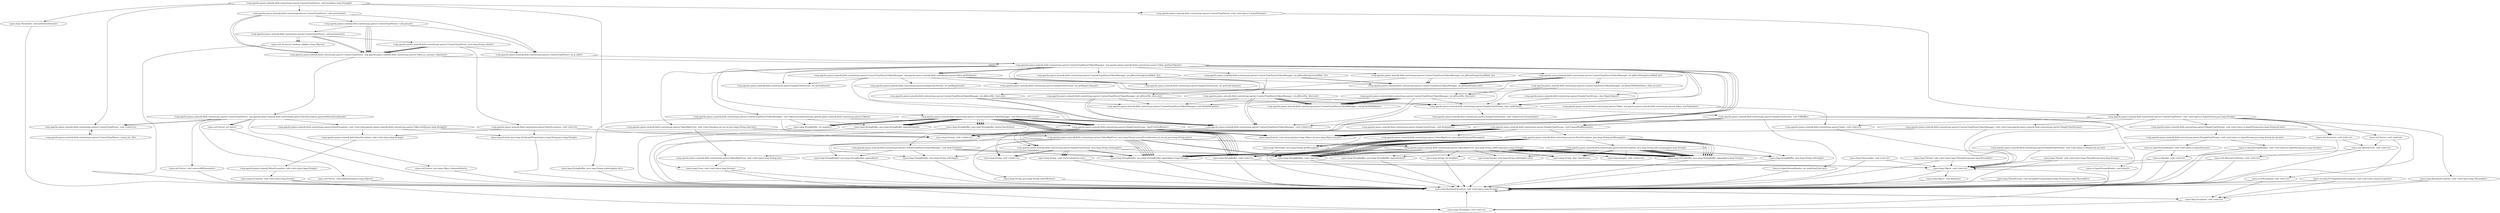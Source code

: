 digraph CallGraph {
"<org.apache.james.mime4j.field.contenttype.parser.ContentTypeParser: void main(java.lang.String[])>" -> "<org.apache.james.mime4j.field.contenttype.parser.ContentTypeParser: void <clinit>()>";
"<org.apache.james.mime4j.field.contenttype.parser.ContentTypeParser: void main(java.lang.String[])>" -> "<org.apache.james.mime4j.field.contenttype.parser.ContentTypeParser: void <init>(java.io.InputStream)>";
"<org.apache.james.mime4j.field.contenttype.parser.ContentTypeParser: void main(java.lang.String[])>" -> "<java.lang.System: void <clinit>()>";
"<org.apache.james.mime4j.field.contenttype.parser.ContentTypeParser: void <clinit>()>" -> "<org.apache.james.mime4j.field.contenttype.parser.ContentTypeParser: void jj_la1_0()>";
"<java.lang.ThreadGroup: void uncaughtException(java.lang.Thread,java.lang.Throwable)>" -> "<java.lang.RuntimeException: void <init>(java.lang.String)>";
"<java.lang.ClassLoader: void <init>()>" -> "<java.lang.Object: void <init>()>";
"<java.lang.ClassLoader: void <init>()>" -> "<java.lang.RuntimeException: void <init>(java.lang.String)>";
"<java.security.PrivilegedActionException: void <init>(java.lang.Exception)>" -> "<java.lang.Exception: void <init>()>";
"<java.security.PrivilegedActionException: void <init>(java.lang.Exception)>" -> "<java.lang.RuntimeException: void <init>(java.lang.String)>";
"<java.lang.Thread: void <init>(java.lang.ThreadGroup,java.lang.Runnable)>" -> "<java.lang.Object: void <init>()>";
"<java.lang.Thread: void <init>(java.lang.ThreadGroup,java.lang.Runnable)>" -> "<java.lang.RuntimeException: void <init>(java.lang.String)>";
"<java.lang.Thread: void <init>(java.lang.ThreadGroup,java.lang.String)>" -> "<java.lang.Object: void <init>()>";
"<java.lang.Thread: void <init>(java.lang.ThreadGroup,java.lang.String)>" -> "<java.lang.RuntimeException: void <init>(java.lang.String)>";
"<org.apache.james.mime4j.field.contenttype.parser.ContentTypeParser: void <init>(java.io.InputStream)>" -> "<org.apache.james.mime4j.field.contenttype.parser.ContentTypeParser: void <init>(java.io.InputStream,java.lang.String)>";
"<org.apache.james.mime4j.field.contenttype.parser.ContentTypeParser: void jj_la1_0()>" -> "<org.apache.james.mime4j.field.contenttype.parser.ContentTypeParser: void <clinit>()>";
"<java.lang.RuntimeException: void <init>(java.lang.String)>" -> "<java.lang.Exception: void <init>()>";
"<java.lang.RuntimeException: void <init>(java.lang.String)>" -> "<java.lang.RuntimeException: void <init>(java.lang.String)>";
"<java.lang.Object: void <init>()>" -> "<java.lang.Object: void finalize()>";
"<java.lang.Object: void <init>()>" -> "<java.lang.RuntimeException: void <init>(java.lang.String)>";
"<java.lang.Exception: void <init>()>" -> "<java.lang.Throwable: void <init>()>";
"<java.lang.Exception: void <init>()>" -> "<java.lang.RuntimeException: void <init>(java.lang.String)>";
"<org.apache.james.mime4j.field.contenttype.parser.ContentTypeParser: void <init>(java.io.InputStream,java.lang.String)>" -> "<org.apache.james.mime4j.field.contenttype.parser.ContentTypeParserTokenManager: void <clinit>()>";
"<org.apache.james.mime4j.field.contenttype.parser.ContentTypeParser: void <init>(java.io.InputStream,java.lang.String)>" -> "<java.lang.RuntimeException: void <init>(java.lang.Throwable)>";
"<org.apache.james.mime4j.field.contenttype.parser.ContentTypeParser: void <init>(java.io.InputStream,java.lang.String)>" -> "<org.apache.james.mime4j.field.contenttype.parser.Token: void <init>()>";
"<org.apache.james.mime4j.field.contenttype.parser.ContentTypeParser: void <init>(java.io.InputStream,java.lang.String)>" -> "<org.apache.james.mime4j.field.contenttype.parser.ContentTypeParserTokenManager: void <init>(org.apache.james.mime4j.field.contenttype.parser.SimpleCharStream)>";
"<org.apache.james.mime4j.field.contenttype.parser.ContentTypeParser: void <init>(java.io.InputStream,java.lang.String)>" -> "<org.apache.james.mime4j.field.contenttype.parser.SimpleCharStream: void <init>(java.io.InputStream,java.lang.String,int,int)>";
"<org.apache.james.mime4j.field.contenttype.parser.ContentTypeParser: void <init>(java.io.InputStream,java.lang.String)>" -> "<java.util.Vector: void <init>()>";
"<org.apache.james.mime4j.field.contenttype.parser.ContentTypeParser: void <init>(java.io.InputStream,java.lang.String)>" -> "<java.util.ArrayList: void <init>()>";
"<org.apache.james.mime4j.field.contenttype.parser.ContentTypeParser: void <init>(java.io.InputStream,java.lang.String)>" -> "<java.util.ArrayList: void <init>()>";
"<org.apache.james.mime4j.field.contenttype.parser.ContentTypeParser: void <init>(java.io.InputStream,java.lang.String)>" -> "<java.lang.Object: void <init>()>";
"<java.lang.Object: void finalize()>" -> "<java.lang.RuntimeException: void <init>(java.lang.String)>";
"<java.lang.Throwable: void <init>()>" -> "<java.lang.Object: void <init>()>";
"<java.lang.Throwable: void <init>()>" -> "<java.lang.RuntimeException: void <init>(java.lang.String)>";
"<org.apache.james.mime4j.field.contenttype.parser.ContentTypeParserTokenManager: void <clinit>()>" -> "<java.lang.String: void <clinit>()>";
"<java.lang.RuntimeException: void <init>(java.lang.Throwable)>" -> "<java.lang.Exception: void <init>()>";
"<java.lang.RuntimeException: void <init>(java.lang.Throwable)>" -> "<java.lang.RuntimeException: void <init>(java.lang.String)>";
"<org.apache.james.mime4j.field.contenttype.parser.Token: void <init>()>" -> "<java.lang.Object: void <init>()>";
"<org.apache.james.mime4j.field.contenttype.parser.ContentTypeParserTokenManager: void <init>(org.apache.james.mime4j.field.contenttype.parser.SimpleCharStream)>" -> "<java.lang.System: void <clinit>()>";
"<org.apache.james.mime4j.field.contenttype.parser.ContentTypeParserTokenManager: void <init>(org.apache.james.mime4j.field.contenttype.parser.SimpleCharStream)>" -> "<java.lang.Object: void <init>()>";
"<org.apache.james.mime4j.field.contenttype.parser.SimpleCharStream: void <init>(java.io.InputStream,java.lang.String,int,int)>" -> "<org.apache.james.mime4j.field.contenttype.parser.SimpleCharStream: void <init>(java.io.InputStream,java.lang.String,int,int,int)>";
"<java.util.Vector: void <init>()>" -> "<java.util.AbstractList: void <init>()>";
"<java.util.Vector: void <init>()>" -> "<java.lang.RuntimeException: void <init>(java.lang.String)>";
"<java.util.ArrayList: void <init>()>" -> "<java.util.AbstractList: void <init>()>";
"<java.util.ArrayList: void <init>()>" -> "<java.lang.RuntimeException: void <init>(java.lang.String)>";
"<org.apache.james.mime4j.field.contenttype.parser.SimpleCharStream: void <init>(java.io.InputStream,java.lang.String,int,int,int)>" -> "<java.io.InputStreamReader: void <init>(java.io.InputStream)>";
"<org.apache.james.mime4j.field.contenttype.parser.SimpleCharStream: void <init>(java.io.InputStream,java.lang.String,int,int,int)>" -> "<java.io.InputStreamReader: void <init>(java.io.InputStream,java.lang.String)>";
"<org.apache.james.mime4j.field.contenttype.parser.SimpleCharStream: void <init>(java.io.InputStream,java.lang.String,int,int,int)>" -> "<org.apache.james.mime4j.field.contenttype.parser.SimpleCharStream: void <init>(java.io.Reader,int,int,int)>";
"<java.util.AbstractList: void <init>()>" -> "<java.util.AbstractCollection: void <init>()>";
"<java.util.AbstractList: void <init>()>" -> "<java.lang.RuntimeException: void <init>(java.lang.String)>";
"<java.io.InputStreamReader: void <init>(java.io.InputStream)>" -> "<java.io.Reader: void <init>()>";
"<java.io.InputStreamReader: void <init>(java.io.InputStream)>" -> "<java.lang.RuntimeException: void <init>(java.lang.String)>";
"<java.io.InputStreamReader: void <init>(java.io.InputStream,java.lang.String)>" -> "<java.io.Reader: void <init>()>";
"<java.io.InputStreamReader: void <init>(java.io.InputStream,java.lang.String)>" -> "<java.lang.RuntimeException: void <init>(java.lang.String)>";
"<org.apache.james.mime4j.field.contenttype.parser.SimpleCharStream: void <init>(java.io.Reader,int,int,int)>" -> "<java.lang.Object: void <init>()>";
"<java.util.AbstractCollection: void <init>()>" -> "<java.lang.Object: void <init>()>";
"<java.util.AbstractCollection: void <init>()>" -> "<java.lang.RuntimeException: void <init>(java.lang.String)>";
"<java.io.Reader: void <init>()>" -> "<java.lang.Object: void <init>()>";
"<java.io.Reader: void <init>()>" -> "<java.lang.RuntimeException: void <init>(java.lang.String)>";
"<org.apache.james.mime4j.field.contenttype.parser.ContentTypeParser: void main(java.lang.String[])>" -> "<java.lang.Throwable: void printStackTrace()>";
"<java.lang.Throwable: void printStackTrace()>" -> "<java.lang.RuntimeException: void <init>(java.lang.String)>";
"<org.apache.james.mime4j.field.contenttype.parser.ContentTypeParser: void main(java.lang.String[])>" -> "<org.apache.james.mime4j.field.contenttype.parser.ContentTypeParser: void parseLine()>";
"<org.apache.james.mime4j.field.contenttype.parser.ContentTypeParser: void parseLine()>" -> "<org.apache.james.mime4j.field.contenttype.parser.ContentTypeParser: int jj_ntk()>";
"<org.apache.james.mime4j.field.contenttype.parser.ContentTypeParser: void parseLine()>" -> "<org.apache.james.mime4j.field.contenttype.parser.ContentTypeParser: org.apache.james.mime4j.field.contenttype.parser.Token jj_consume_token(int)>";
"<org.apache.james.mime4j.field.contenttype.parser.ContentTypeParser: void parseLine()>" -> "<org.apache.james.mime4j.field.contenttype.parser.ContentTypeParser: org.apache.james.mime4j.field.contenttype.parser.Token jj_consume_token(int)>";
"<org.apache.james.mime4j.field.contenttype.parser.ContentTypeParser: void parseLine()>" -> "<org.apache.james.mime4j.field.contenttype.parser.ContentTypeParser: void parse()>";
"<org.apache.james.mime4j.field.contenttype.parser.ContentTypeParser: void parse()>" -> "<org.apache.james.mime4j.field.contenttype.parser.ContentTypeParser: org.apache.james.mime4j.field.contenttype.parser.Token jj_consume_token(int)>";
"<org.apache.james.mime4j.field.contenttype.parser.ContentTypeParser: void parse()>" -> "<org.apache.james.mime4j.field.contenttype.parser.ContentTypeParser: org.apache.james.mime4j.field.contenttype.parser.Token jj_consume_token(int)>";
"<org.apache.james.mime4j.field.contenttype.parser.ContentTypeParser: void parse()>" -> "<org.apache.james.mime4j.field.contenttype.parser.ContentTypeParser: int jj_ntk()>";
"<org.apache.james.mime4j.field.contenttype.parser.ContentTypeParser: void parse()>" -> "<org.apache.james.mime4j.field.contenttype.parser.ContentTypeParser: org.apache.james.mime4j.field.contenttype.parser.Token jj_consume_token(int)>";
"<org.apache.james.mime4j.field.contenttype.parser.ContentTypeParser: void parse()>" -> "<org.apache.james.mime4j.field.contenttype.parser.ContentTypeParser: org.apache.james.mime4j.field.contenttype.parser.Token jj_consume_token(int)>";
"<org.apache.james.mime4j.field.contenttype.parser.ContentTypeParser: void parse()>" -> "<org.apache.james.mime4j.field.contenttype.parser.ContentTypeParser: void parameter()>";
"<org.apache.james.mime4j.field.contenttype.parser.ContentTypeParser: void parameter()>" -> "<org.apache.james.mime4j.field.contenttype.parser.ContentTypeParser: org.apache.james.mime4j.field.contenttype.parser.Token jj_consume_token(int)>";
"<org.apache.james.mime4j.field.contenttype.parser.ContentTypeParser: void parameter()>" -> "<org.apache.james.mime4j.field.contenttype.parser.ContentTypeParser: org.apache.james.mime4j.field.contenttype.parser.Token jj_consume_token(int)>";
"<org.apache.james.mime4j.field.contenttype.parser.ContentTypeParser: void parameter()>" -> "<org.apache.james.mime4j.field.contenttype.parser.ContentTypeParser: java.lang.String value()>";
"<org.apache.james.mime4j.field.contenttype.parser.ContentTypeParser: java.lang.String value()>" -> "<org.apache.james.mime4j.field.contenttype.parser.ContentTypeParser: int jj_ntk()>";
"<org.apache.james.mime4j.field.contenttype.parser.ContentTypeParser: java.lang.String value()>" -> "<org.apache.james.mime4j.field.contenttype.parser.ContentTypeParser: org.apache.james.mime4j.field.contenttype.parser.Token jj_consume_token(int)>";
"<org.apache.james.mime4j.field.contenttype.parser.ContentTypeParser: java.lang.String value()>" -> "<org.apache.james.mime4j.field.contenttype.parser.ContentTypeParser: org.apache.james.mime4j.field.contenttype.parser.Token jj_consume_token(int)>";
"<org.apache.james.mime4j.field.contenttype.parser.ContentTypeParser: java.lang.String value()>" -> "<org.apache.james.mime4j.field.contenttype.parser.ContentTypeParser: org.apache.james.mime4j.field.contenttype.parser.Token jj_consume_token(int)>";
"<org.apache.james.mime4j.field.contenttype.parser.ContentTypeParser: java.lang.String value()>" -> "<org.apache.james.mime4j.field.contenttype.parser.ParseException: void <init>()>";
"<org.apache.james.mime4j.field.contenttype.parser.ContentTypeParser: java.lang.String value()>" -> "<org.apache.james.mime4j.field.contenttype.parser.ContentTypeParser: org.apache.james.mime4j.field.contenttype.parser.Token jj_consume_token(int)>";
"<org.apache.james.mime4j.field.contenttype.parser.ParseException: void <init>()>" -> "<java.lang.System: void <clinit>()>";
"<org.apache.james.mime4j.field.contenttype.parser.ParseException: void <init>()>" -> "<java.lang.System: java.lang.String getProperty(java.lang.String,java.lang.String)>";
"<org.apache.james.mime4j.field.contenttype.parser.ParseException: void <init>()>" -> "<org.apache.james.mime4j.field.ParseException: void <init>(java.lang.String)>";
"<java.lang.System: java.lang.String getProperty(java.lang.String,java.lang.String)>" -> "<java.lang.RuntimeException: void <init>(java.lang.String)>";
"<org.apache.james.mime4j.field.ParseException: void <init>(java.lang.String)>" -> "<org.apache.james.mime4j.MimeException: void <init>(java.lang.String)>";
"<org.apache.james.mime4j.MimeException: void <init>(java.lang.String)>" -> "<java.lang.Exception: void <init>(java.lang.String)>";
"<java.lang.Exception: void <init>(java.lang.String)>" -> "<java.lang.Throwable: void <init>()>";
"<java.lang.Exception: void <init>(java.lang.String)>" -> "<java.lang.RuntimeException: void <init>(java.lang.String)>";
"<org.apache.james.mime4j.field.contenttype.parser.ContentTypeParser: org.apache.james.mime4j.field.contenttype.parser.Token jj_consume_token(int)>" -> "<org.apache.james.mime4j.field.contenttype.parser.ContentTypeParser: org.apache.james.mime4j.field.contenttype.parser.ParseException generateParseException()>";
"<org.apache.james.mime4j.field.contenttype.parser.ContentTypeParser: org.apache.james.mime4j.field.contenttype.parser.ParseException generateParseException()>" -> "<org.apache.james.mime4j.field.contenttype.parser.ContentTypeParser: void <clinit>()>";
"<org.apache.james.mime4j.field.contenttype.parser.ContentTypeParser: org.apache.james.mime4j.field.contenttype.parser.ParseException generateParseException()>" -> "<org.apache.james.mime4j.field.contenttype.parser.ParseException: void <init>(org.apache.james.mime4j.field.contenttype.parser.Token,int[][],java.lang.String[])>";
"<org.apache.james.mime4j.field.contenttype.parser.ContentTypeParser: org.apache.james.mime4j.field.contenttype.parser.ParseException generateParseException()>" -> "<org.apache.james.mime4j.field.contenttype.parser.ContentTypeParser: void <clinit>()>";
"<org.apache.james.mime4j.field.contenttype.parser.ParseException: void <init>(org.apache.james.mime4j.field.contenttype.parser.Token,int[][],java.lang.String[])>" -> "<java.lang.System: void <clinit>()>";
"<org.apache.james.mime4j.field.contenttype.parser.ParseException: void <init>(org.apache.james.mime4j.field.contenttype.parser.Token,int[][],java.lang.String[])>" -> "<java.lang.System: java.lang.String getProperty(java.lang.String,java.lang.String)>";
"<org.apache.james.mime4j.field.contenttype.parser.ParseException: void <init>(org.apache.james.mime4j.field.contenttype.parser.Token,int[][],java.lang.String[])>" -> "<org.apache.james.mime4j.field.ParseException: void <init>(java.lang.String)>";
"<org.apache.james.mime4j.field.contenttype.parser.ContentTypeParser: org.apache.james.mime4j.field.contenttype.parser.ParseException generateParseException()>" -> "<java.util.Vector: void removeAllElements()>";
"<org.apache.james.mime4j.field.contenttype.parser.ContentTypeParser: org.apache.james.mime4j.field.contenttype.parser.ParseException generateParseException()>" -> "<java.util.Vector: void addElement(java.lang.Object)>";
"<org.apache.james.mime4j.field.contenttype.parser.ContentTypeParser: org.apache.james.mime4j.field.contenttype.parser.ParseException generateParseException()>" -> "<java.util.Vector: int size()>";
"<org.apache.james.mime4j.field.contenttype.parser.ContentTypeParser: org.apache.james.mime4j.field.contenttype.parser.ParseException generateParseException()>" -> "<java.util.Vector: int size()>";
"<org.apache.james.mime4j.field.contenttype.parser.ContentTypeParser: org.apache.james.mime4j.field.contenttype.parser.ParseException generateParseException()>" -> "<java.util.Vector: java.lang.Object elementAt(int)>";
"<java.util.Vector: void removeAllElements()>" -> "<java.lang.RuntimeException: void <init>(java.lang.String)>";
"<java.util.Vector: void addElement(java.lang.Object)>" -> "<java.lang.RuntimeException: void <init>(java.lang.String)>";
"<java.util.Vector: int size()>" -> "<java.lang.RuntimeException: void <init>(java.lang.String)>";
"<java.util.Vector: java.lang.Object elementAt(int)>" -> "<java.lang.RuntimeException: void <init>(java.lang.String)>";
"<org.apache.james.mime4j.field.contenttype.parser.ContentTypeParser: void parameter()>" -> "<java.util.ArrayList: boolean add(java.lang.Object)>";
"<org.apache.james.mime4j.field.contenttype.parser.ContentTypeParser: void parameter()>" -> "<java.util.ArrayList: boolean add(java.lang.Object)>";
"<java.util.ArrayList: boolean add(java.lang.Object)>" -> "<java.lang.RuntimeException: void <init>(java.lang.String)>";
"<org.apache.james.mime4j.field.contenttype.parser.ContentTypeParser: org.apache.james.mime4j.field.contenttype.parser.Token jj_consume_token(int)>" -> "<org.apache.james.mime4j.field.contenttype.parser.ContentTypeParserTokenManager: org.apache.james.mime4j.field.contenttype.parser.Token getNextToken()>";
"<org.apache.james.mime4j.field.contenttype.parser.ContentTypeParserTokenManager: org.apache.james.mime4j.field.contenttype.parser.Token getNextToken()>" -> "<org.apache.james.mime4j.field.contenttype.parser.ContentTypeParserTokenManager: void <clinit>()>";
"<org.apache.james.mime4j.field.contenttype.parser.ContentTypeParserTokenManager: org.apache.james.mime4j.field.contenttype.parser.Token getNextToken()>" -> "<org.apache.james.mime4j.field.contenttype.parser.TokenMgrError: void <init>(boolean,int,int,int,java.lang.String,char,int)>";
"<org.apache.james.mime4j.field.contenttype.parser.ContentTypeParserTokenManager: org.apache.james.mime4j.field.contenttype.parser.Token getNextToken()>" -> "<org.apache.james.mime4j.field.contenttype.parser.ContentTypeParserTokenManager: int jjMoveStringLiteralDfa0_3()>";
"<org.apache.james.mime4j.field.contenttype.parser.ContentTypeParserTokenManager: org.apache.james.mime4j.field.contenttype.parser.Token getNextToken()>" -> "<org.apache.james.mime4j.field.contenttype.parser.ContentTypeParserTokenManager: int jjMoveStringLiteralDfa0_2()>";
"<org.apache.james.mime4j.field.contenttype.parser.ContentTypeParserTokenManager: org.apache.james.mime4j.field.contenttype.parser.Token getNextToken()>" -> "<org.apache.james.mime4j.field.contenttype.parser.ContentTypeParserTokenManager: int jjMoveStringLiteralDfa0_1()>";
"<org.apache.james.mime4j.field.contenttype.parser.ContentTypeParserTokenManager: org.apache.james.mime4j.field.contenttype.parser.Token getNextToken()>" -> "<org.apache.james.mime4j.field.contenttype.parser.ContentTypeParserTokenManager: int jjMoveStringLiteralDfa0_0()>";
"<org.apache.james.mime4j.field.contenttype.parser.TokenMgrError: void <init>(boolean,int,int,int,java.lang.String,char,int)>" -> "<org.apache.james.mime4j.field.contenttype.parser.TokenMgrError: java.lang.String LexicalError(boolean,int,int,int,java.lang.String,char)>";
"<org.apache.james.mime4j.field.contenttype.parser.TokenMgrError: void <init>(boolean,int,int,int,java.lang.String,char,int)>" -> "<org.apache.james.mime4j.field.contenttype.parser.TokenMgrError: void <init>(java.lang.String,int)>";
"<org.apache.james.mime4j.field.contenttype.parser.ContentTypeParserTokenManager: int jjMoveStringLiteralDfa0_3()>" -> "<org.apache.james.mime4j.field.contenttype.parser.ContentTypeParserTokenManager: int jjMoveNfa_3(int,int)>";
"<org.apache.james.mime4j.field.contenttype.parser.ContentTypeParserTokenManager: int jjMoveStringLiteralDfa0_3()>" -> "<org.apache.james.mime4j.field.contenttype.parser.ContentTypeParserTokenManager: int jjStopAtPos(int,int)>";
"<org.apache.james.mime4j.field.contenttype.parser.ContentTypeParserTokenManager: int jjMoveStringLiteralDfa0_2()>" -> "<org.apache.james.mime4j.field.contenttype.parser.ContentTypeParserTokenManager: int jjMoveNfa_2(int,int)>";
"<org.apache.james.mime4j.field.contenttype.parser.ContentTypeParserTokenManager: int jjMoveStringLiteralDfa0_2()>" -> "<org.apache.james.mime4j.field.contenttype.parser.ContentTypeParserTokenManager: int jjStopAtPos(int,int)>";
"<org.apache.james.mime4j.field.contenttype.parser.ContentTypeParserTokenManager: int jjMoveStringLiteralDfa0_2()>" -> "<org.apache.james.mime4j.field.contenttype.parser.ContentTypeParserTokenManager: int jjStopAtPos(int,int)>";
"<org.apache.james.mime4j.field.contenttype.parser.ContentTypeParserTokenManager: int jjMoveStringLiteralDfa0_1()>" -> "<org.apache.james.mime4j.field.contenttype.parser.ContentTypeParserTokenManager: int jjMoveNfa_1(int,int)>";
"<org.apache.james.mime4j.field.contenttype.parser.ContentTypeParserTokenManager: int jjMoveStringLiteralDfa0_1()>" -> "<org.apache.james.mime4j.field.contenttype.parser.ContentTypeParserTokenManager: int jjStopAtPos(int,int)>";
"<org.apache.james.mime4j.field.contenttype.parser.ContentTypeParserTokenManager: int jjMoveStringLiteralDfa0_1()>" -> "<org.apache.james.mime4j.field.contenttype.parser.ContentTypeParserTokenManager: int jjStopAtPos(int,int)>";
"<org.apache.james.mime4j.field.contenttype.parser.ContentTypeParserTokenManager: int jjMoveStringLiteralDfa0_0()>" -> "<org.apache.james.mime4j.field.contenttype.parser.ContentTypeParserTokenManager: int jjMoveNfa_0(int,int)>";
"<org.apache.james.mime4j.field.contenttype.parser.ContentTypeParserTokenManager: int jjMoveStringLiteralDfa0_0()>" -> "<org.apache.james.mime4j.field.contenttype.parser.ContentTypeParserTokenManager: int jjStopAtPos(int,int)>";
"<org.apache.james.mime4j.field.contenttype.parser.ContentTypeParserTokenManager: int jjMoveStringLiteralDfa0_0()>" -> "<org.apache.james.mime4j.field.contenttype.parser.ContentTypeParserTokenManager: int jjStopAtPos(int,int)>";
"<org.apache.james.mime4j.field.contenttype.parser.ContentTypeParserTokenManager: int jjMoveStringLiteralDfa0_0()>" -> "<org.apache.james.mime4j.field.contenttype.parser.ContentTypeParserTokenManager: int jjStopAtPos(int,int)>";
"<org.apache.james.mime4j.field.contenttype.parser.ContentTypeParserTokenManager: int jjMoveStringLiteralDfa0_0()>" -> "<org.apache.james.mime4j.field.contenttype.parser.ContentTypeParserTokenManager: int jjStopAtPos(int,int)>";
"<org.apache.james.mime4j.field.contenttype.parser.ContentTypeParserTokenManager: int jjMoveStringLiteralDfa0_0()>" -> "<org.apache.james.mime4j.field.contenttype.parser.ContentTypeParserTokenManager: int jjStopAtPos(int,int)>";
"<org.apache.james.mime4j.field.contenttype.parser.ContentTypeParserTokenManager: int jjMoveStringLiteralDfa0_0()>" -> "<org.apache.james.mime4j.field.contenttype.parser.ContentTypeParserTokenManager: int jjStartNfaWithStates_0(int,int,int)>";
"<org.apache.james.mime4j.field.contenttype.parser.ContentTypeParserTokenManager: int jjMoveStringLiteralDfa0_0()>" -> "<org.apache.james.mime4j.field.contenttype.parser.ContentTypeParserTokenManager: int jjStartNfaWithStates_0(int,int,int)>";
"<org.apache.james.mime4j.field.contenttype.parser.TokenMgrError: java.lang.String LexicalError(boolean,int,int,int,java.lang.String,char)>" -> "<java.lang.String: void <clinit>()>";
"<org.apache.james.mime4j.field.contenttype.parser.TokenMgrError: java.lang.String LexicalError(boolean,int,int,int,java.lang.String,char)>" -> "<org.apache.james.mime4j.field.contenttype.parser.TokenMgrError: java.lang.String addEscapes(java.lang.String)>";
"<org.apache.james.mime4j.field.contenttype.parser.TokenMgrError: java.lang.String LexicalError(boolean,int,int,int,java.lang.String,char)>" -> "<java.lang.String: java.lang.String valueOf(char)>";
"<org.apache.james.mime4j.field.contenttype.parser.TokenMgrError: java.lang.String LexicalError(boolean,int,int,int,java.lang.String,char)>" -> "<java.lang.StringBuilder: void <init>()>";
"<org.apache.james.mime4j.field.contenttype.parser.TokenMgrError: java.lang.String LexicalError(boolean,int,int,int,java.lang.String,char)>" -> "<org.apache.james.mime4j.field.contenttype.parser.TokenMgrError: java.lang.String addEscapes(java.lang.String)>";
"<org.apache.james.mime4j.field.contenttype.parser.TokenMgrError: java.lang.String LexicalError(boolean,int,int,int,java.lang.String,char)>" -> "<java.lang.StringBuilder: void <init>()>";
"<org.apache.james.mime4j.field.contenttype.parser.TokenMgrError: void <init>(java.lang.String,int)>" -> "<java.lang.Error: void <init>(java.lang.String)>";
"<org.apache.james.mime4j.field.contenttype.parser.ContentTypeParserTokenManager: int jjMoveNfa_3(int,int)>" -> "<org.apache.james.mime4j.field.contenttype.parser.ContentTypeParserTokenManager: void <clinit>()>";
"<org.apache.james.mime4j.field.contenttype.parser.ContentTypeParserTokenManager: int jjMoveNfa_3(int,int)>" -> "<org.apache.james.mime4j.field.contenttype.parser.ContentTypeParserTokenManager: void jjCheckNAdd(int)>";
"<org.apache.james.mime4j.field.contenttype.parser.ContentTypeParserTokenManager: int jjMoveNfa_3(int,int)>" -> "<org.apache.james.mime4j.field.contenttype.parser.ContentTypeParserTokenManager: void jjCheckNAdd(int)>";
"<org.apache.james.mime4j.field.contenttype.parser.ContentTypeParserTokenManager: int jjMoveNfa_3(int,int)>" -> "<org.apache.james.mime4j.field.contenttype.parser.ContentTypeParserTokenManager: void jjCheckNAdd(int)>";
"<org.apache.james.mime4j.field.contenttype.parser.ContentTypeParserTokenManager: int jjMoveNfa_3(int,int)>" -> "<org.apache.james.mime4j.field.contenttype.parser.ContentTypeParserTokenManager: void jjCheckNAdd(int)>";
"<org.apache.james.mime4j.field.contenttype.parser.ContentTypeParserTokenManager: int jjMoveNfa_3(int,int)>" -> "<org.apache.james.mime4j.field.contenttype.parser.ContentTypeParserTokenManager: void ReInitRounds()>";
"<org.apache.james.mime4j.field.contenttype.parser.ContentTypeParserTokenManager: int jjMoveNfa_3(int,int)>" -> "<org.apache.james.mime4j.field.contenttype.parser.ContentTypeParserTokenManager: void <clinit>()>";
"<org.apache.james.mime4j.field.contenttype.parser.ContentTypeParserTokenManager: int jjMoveNfa_2(int,int)>" -> "<org.apache.james.mime4j.field.contenttype.parser.ContentTypeParserTokenManager: void <clinit>()>";
"<org.apache.james.mime4j.field.contenttype.parser.ContentTypeParserTokenManager: int jjMoveNfa_2(int,int)>" -> "<org.apache.james.mime4j.field.contenttype.parser.ContentTypeParserTokenManager: void ReInitRounds()>";
"<org.apache.james.mime4j.field.contenttype.parser.ContentTypeParserTokenManager: int jjMoveNfa_2(int,int)>" -> "<org.apache.james.mime4j.field.contenttype.parser.ContentTypeParserTokenManager: void <clinit>()>";
"<org.apache.james.mime4j.field.contenttype.parser.ContentTypeParserTokenManager: int jjMoveNfa_1(int,int)>" -> "<org.apache.james.mime4j.field.contenttype.parser.ContentTypeParserTokenManager: void <clinit>()>";
"<org.apache.james.mime4j.field.contenttype.parser.ContentTypeParserTokenManager: int jjMoveNfa_1(int,int)>" -> "<org.apache.james.mime4j.field.contenttype.parser.ContentTypeParserTokenManager: void ReInitRounds()>";
"<org.apache.james.mime4j.field.contenttype.parser.ContentTypeParserTokenManager: int jjMoveNfa_1(int,int)>" -> "<org.apache.james.mime4j.field.contenttype.parser.ContentTypeParserTokenManager: void <clinit>()>";
"<org.apache.james.mime4j.field.contenttype.parser.ContentTypeParserTokenManager: int jjMoveNfa_0(int,int)>" -> "<org.apache.james.mime4j.field.contenttype.parser.ContentTypeParserTokenManager: void <clinit>()>";
"<org.apache.james.mime4j.field.contenttype.parser.ContentTypeParserTokenManager: int jjMoveNfa_0(int,int)>" -> "<org.apache.james.mime4j.field.contenttype.parser.ContentTypeParserTokenManager: void jjCheckNAdd(int)>";
"<org.apache.james.mime4j.field.contenttype.parser.ContentTypeParserTokenManager: int jjMoveNfa_0(int,int)>" -> "<org.apache.james.mime4j.field.contenttype.parser.ContentTypeParserTokenManager: void jjCheckNAdd(int)>";
"<org.apache.james.mime4j.field.contenttype.parser.ContentTypeParserTokenManager: int jjMoveNfa_0(int,int)>" -> "<org.apache.james.mime4j.field.contenttype.parser.ContentTypeParserTokenManager: void jjCheckNAdd(int)>";
"<org.apache.james.mime4j.field.contenttype.parser.ContentTypeParserTokenManager: int jjMoveNfa_0(int,int)>" -> "<org.apache.james.mime4j.field.contenttype.parser.ContentTypeParserTokenManager: void jjCheckNAdd(int)>";
"<org.apache.james.mime4j.field.contenttype.parser.ContentTypeParserTokenManager: int jjMoveNfa_0(int,int)>" -> "<org.apache.james.mime4j.field.contenttype.parser.ContentTypeParserTokenManager: void jjCheckNAdd(int)>";
"<org.apache.james.mime4j.field.contenttype.parser.ContentTypeParserTokenManager: int jjMoveNfa_0(int,int)>" -> "<org.apache.james.mime4j.field.contenttype.parser.ContentTypeParserTokenManager: void jjCheckNAdd(int)>";
"<org.apache.james.mime4j.field.contenttype.parser.ContentTypeParserTokenManager: int jjMoveNfa_0(int,int)>" -> "<org.apache.james.mime4j.field.contenttype.parser.ContentTypeParserTokenManager: void jjCheckNAdd(int)>";
"<org.apache.james.mime4j.field.contenttype.parser.ContentTypeParserTokenManager: int jjMoveNfa_0(int,int)>" -> "<org.apache.james.mime4j.field.contenttype.parser.ContentTypeParserTokenManager: void jjCheckNAdd(int)>";
"<org.apache.james.mime4j.field.contenttype.parser.ContentTypeParserTokenManager: int jjMoveNfa_0(int,int)>" -> "<org.apache.james.mime4j.field.contenttype.parser.ContentTypeParserTokenManager: void ReInitRounds()>";
"<org.apache.james.mime4j.field.contenttype.parser.ContentTypeParserTokenManager: int jjStartNfaWithStates_0(int,int,int)>" -> "<org.apache.james.mime4j.field.contenttype.parser.ContentTypeParserTokenManager: int jjMoveNfa_0(int,int)>";
"<org.apache.james.mime4j.field.contenttype.parser.TokenMgrError: java.lang.String addEscapes(java.lang.String)>" -> "<java.lang.Integer: void <clinit>()>";
"<org.apache.james.mime4j.field.contenttype.parser.TokenMgrError: java.lang.String addEscapes(java.lang.String)>" -> "<java.lang.StringBuilder: void <init>()>";
"<org.apache.james.mime4j.field.contenttype.parser.TokenMgrError: java.lang.String addEscapes(java.lang.String)>" -> "<java.lang.Integer: java.lang.String toString(int,int)>";
"<org.apache.james.mime4j.field.contenttype.parser.TokenMgrError: java.lang.String addEscapes(java.lang.String)>" -> "<java.lang.StringBuilder: void <init>()>";
"<org.apache.james.mime4j.field.contenttype.parser.TokenMgrError: java.lang.String addEscapes(java.lang.String)>" -> "<java.lang.StringBuffer: void <init>()>";
"<java.lang.String: java.lang.String valueOf(char)>" -> "<java.lang.RuntimeException: void <init>(java.lang.String)>";
"<java.lang.StringBuilder: void <init>()>" -> "<java.lang.Object: void <init>()>";
"<java.lang.StringBuilder: void <init>()>" -> "<java.lang.RuntimeException: void <init>(java.lang.String)>";
"<java.lang.Error: void <init>(java.lang.String)>" -> "<java.lang.Throwable: void <init>()>";
"<java.lang.Error: void <init>(java.lang.String)>" -> "<java.lang.RuntimeException: void <init>(java.lang.String)>";
"<java.lang.Integer: java.lang.String toString(int,int)>" -> "<java.lang.RuntimeException: void <init>(java.lang.String)>";
"<java.lang.StringBuffer: void <init>()>" -> "<java.lang.Object: void <init>()>";
"<java.lang.StringBuffer: void <init>()>" -> "<java.lang.RuntimeException: void <init>(java.lang.String)>";
"<org.apache.james.mime4j.field.contenttype.parser.TokenMgrError: java.lang.String addEscapes(java.lang.String)>" -> "<java.lang.StringBuilder: java.lang.StringBuilder append(java.lang.String)>";
"<org.apache.james.mime4j.field.contenttype.parser.TokenMgrError: java.lang.String addEscapes(java.lang.String)>" -> "<java.lang.StringBuilder: java.lang.StringBuilder append(java.lang.String)>";
"<java.lang.StringBuilder: java.lang.StringBuilder append(java.lang.String)>" -> "<java.lang.RuntimeException: void <init>(java.lang.String)>";
"<org.apache.james.mime4j.field.contenttype.parser.TokenMgrError: java.lang.String addEscapes(java.lang.String)>" -> "<java.lang.StringBuffer: java.lang.StringBuffer append(java.lang.String)>";
"<org.apache.james.mime4j.field.contenttype.parser.TokenMgrError: java.lang.String addEscapes(java.lang.String)>" -> "<java.lang.StringBuffer: java.lang.StringBuffer append(java.lang.String)>";
"<org.apache.james.mime4j.field.contenttype.parser.TokenMgrError: java.lang.String addEscapes(java.lang.String)>" -> "<java.lang.StringBuffer: java.lang.StringBuffer append(java.lang.String)>";
"<org.apache.james.mime4j.field.contenttype.parser.TokenMgrError: java.lang.String addEscapes(java.lang.String)>" -> "<java.lang.StringBuffer: java.lang.StringBuffer append(java.lang.String)>";
"<org.apache.james.mime4j.field.contenttype.parser.TokenMgrError: java.lang.String addEscapes(java.lang.String)>" -> "<java.lang.StringBuffer: java.lang.StringBuffer append(java.lang.String)>";
"<org.apache.james.mime4j.field.contenttype.parser.TokenMgrError: java.lang.String addEscapes(java.lang.String)>" -> "<java.lang.StringBuffer: java.lang.StringBuffer append(java.lang.String)>";
"<org.apache.james.mime4j.field.contenttype.parser.TokenMgrError: java.lang.String addEscapes(java.lang.String)>" -> "<java.lang.StringBuffer: java.lang.StringBuffer append(java.lang.String)>";
"<org.apache.james.mime4j.field.contenttype.parser.TokenMgrError: java.lang.String addEscapes(java.lang.String)>" -> "<java.lang.StringBuffer: java.lang.StringBuffer append(java.lang.String)>";
"<org.apache.james.mime4j.field.contenttype.parser.TokenMgrError: java.lang.String addEscapes(java.lang.String)>" -> "<java.lang.StringBuffer: java.lang.StringBuffer append(java.lang.String)>";
"<org.apache.james.mime4j.field.contenttype.parser.TokenMgrError: java.lang.String addEscapes(java.lang.String)>" -> "<java.lang.StringBuffer: java.lang.StringBuffer append(char)>";
"<org.apache.james.mime4j.field.contenttype.parser.TokenMgrError: java.lang.String addEscapes(java.lang.String)>" -> "<java.lang.StringBuffer: java.lang.String toString()>";
"<java.lang.StringBuffer: java.lang.StringBuffer append(java.lang.String)>" -> "<java.lang.RuntimeException: void <init>(java.lang.String)>";
"<java.lang.StringBuffer: java.lang.StringBuffer append(char)>" -> "<java.lang.RuntimeException: void <init>(java.lang.String)>";
"<java.lang.StringBuffer: java.lang.String toString()>" -> "<java.lang.RuntimeException: void <init>(java.lang.String)>";
"<org.apache.james.mime4j.field.contenttype.parser.TokenMgrError: java.lang.String addEscapes(java.lang.String)>" -> "<java.lang.String: int length()>";
"<org.apache.james.mime4j.field.contenttype.parser.TokenMgrError: java.lang.String addEscapes(java.lang.String)>" -> "<java.lang.String: char charAt(int)>";
"<org.apache.james.mime4j.field.contenttype.parser.TokenMgrError: java.lang.String addEscapes(java.lang.String)>" -> "<java.lang.String: char charAt(int)>";
"<java.lang.String: int length()>" -> "<java.lang.RuntimeException: void <init>(java.lang.String)>";
"<org.apache.james.mime4j.field.contenttype.parser.TokenMgrError: java.lang.String LexicalError(boolean,int,int,int,java.lang.String,char)>" -> "<java.lang.StringBuilder: java.lang.StringBuilder append(java.lang.String)>";
"<org.apache.james.mime4j.field.contenttype.parser.TokenMgrError: java.lang.String LexicalError(boolean,int,int,int,java.lang.String,char)>" -> "<java.lang.StringBuilder: java.lang.StringBuilder append(java.lang.String)>";
"<org.apache.james.mime4j.field.contenttype.parser.TokenMgrError: java.lang.String LexicalError(boolean,int,int,int,java.lang.String,char)>" -> "<java.lang.StringBuilder: java.lang.StringBuilder append(java.lang.String)>";
"<org.apache.james.mime4j.field.contenttype.parser.TokenMgrError: java.lang.String LexicalError(boolean,int,int,int,java.lang.String,char)>" -> "<java.lang.StringBuilder: java.lang.StringBuilder append(java.lang.String)>";
"<org.apache.james.mime4j.field.contenttype.parser.TokenMgrError: java.lang.String LexicalError(boolean,int,int,int,java.lang.String,char)>" -> "<java.lang.StringBuilder: java.lang.StringBuilder append(java.lang.String)>";
"<org.apache.james.mime4j.field.contenttype.parser.TokenMgrError: java.lang.String LexicalError(boolean,int,int,int,java.lang.String,char)>" -> "<java.lang.StringBuilder: java.lang.StringBuilder append(int)>";
"<org.apache.james.mime4j.field.contenttype.parser.TokenMgrError: java.lang.String LexicalError(boolean,int,int,int,java.lang.String,char)>" -> "<java.lang.StringBuilder: java.lang.StringBuilder append(java.lang.String)>";
"<org.apache.james.mime4j.field.contenttype.parser.TokenMgrError: java.lang.String LexicalError(boolean,int,int,int,java.lang.String,char)>" -> "<java.lang.StringBuilder: java.lang.String toString()>";
"<java.lang.StringBuilder: java.lang.StringBuilder append(int)>" -> "<java.lang.RuntimeException: void <init>(java.lang.String)>";
"<java.lang.StringBuilder: java.lang.String toString()>" -> "<java.lang.RuntimeException: void <init>(java.lang.String)>";
"<org.apache.james.mime4j.field.contenttype.parser.ContentTypeParserTokenManager: org.apache.james.mime4j.field.contenttype.parser.Token getNextToken()>" -> "<org.apache.james.mime4j.field.contenttype.parser.ContentTypeParserTokenManager: org.apache.james.mime4j.field.contenttype.parser.Token jjFillToken()>";
"<org.apache.james.mime4j.field.contenttype.parser.ContentTypeParserTokenManager: org.apache.james.mime4j.field.contenttype.parser.Token getNextToken()>" -> "<org.apache.james.mime4j.field.contenttype.parser.ContentTypeParserTokenManager: void TokenLexicalActions(org.apache.james.mime4j.field.contenttype.parser.Token)>";
"<org.apache.james.mime4j.field.contenttype.parser.ContentTypeParserTokenManager: org.apache.james.mime4j.field.contenttype.parser.Token getNextToken()>" -> "<org.apache.james.mime4j.field.contenttype.parser.ContentTypeParserTokenManager: org.apache.james.mime4j.field.contenttype.parser.Token jjFillToken()>";
"<org.apache.james.mime4j.field.contenttype.parser.ContentTypeParserTokenManager: org.apache.james.mime4j.field.contenttype.parser.Token getNextToken()>" -> "<org.apache.james.mime4j.field.contenttype.parser.ContentTypeParserTokenManager: org.apache.james.mime4j.field.contenttype.parser.Token jjFillToken()>";
"<org.apache.james.mime4j.field.contenttype.parser.ContentTypeParserTokenManager: org.apache.james.mime4j.field.contenttype.parser.Token getNextToken()>" -> "<org.apache.james.mime4j.field.contenttype.parser.ContentTypeParserTokenManager: void MoreLexicalActions()>";
"<org.apache.james.mime4j.field.contenttype.parser.ContentTypeParserTokenManager: org.apache.james.mime4j.field.contenttype.parser.Token jjFillToken()>" -> "<org.apache.james.mime4j.field.contenttype.parser.ContentTypeParserTokenManager: void <clinit>()>";
"<org.apache.james.mime4j.field.contenttype.parser.ContentTypeParserTokenManager: org.apache.james.mime4j.field.contenttype.parser.Token jjFillToken()>" -> "<org.apache.james.mime4j.field.contenttype.parser.Token: org.apache.james.mime4j.field.contenttype.parser.Token newToken(int)>";
"<org.apache.james.mime4j.field.contenttype.parser.ContentTypeParserTokenManager: void TokenLexicalActions(org.apache.james.mime4j.field.contenttype.parser.Token)>" -> "<java.lang.StringBuffer: void <init>()>";
"<org.apache.james.mime4j.field.contenttype.parser.ContentTypeParserTokenManager: void MoreLexicalActions()>" -> "<org.apache.james.mime4j.field.contenttype.parser.ContentTypeParserTokenManager: void <clinit>()>";
"<org.apache.james.mime4j.field.contenttype.parser.ContentTypeParserTokenManager: void MoreLexicalActions()>" -> "<java.lang.StringBuffer: void <init>()>";
"<org.apache.james.mime4j.field.contenttype.parser.ContentTypeParserTokenManager: void MoreLexicalActions()>" -> "<java.lang.StringBuffer: void <init>()>";
"<org.apache.james.mime4j.field.contenttype.parser.ContentTypeParserTokenManager: void MoreLexicalActions()>" -> "<java.lang.StringBuffer: void <init>()>";
"<org.apache.james.mime4j.field.contenttype.parser.ContentTypeParserTokenManager: void MoreLexicalActions()>" -> "<java.lang.StringBuffer: void <init>()>";
"<org.apache.james.mime4j.field.contenttype.parser.ContentTypeParserTokenManager: void MoreLexicalActions()>" -> "<java.lang.StringBuffer: void <init>()>";
"<org.apache.james.mime4j.field.contenttype.parser.ContentTypeParserTokenManager: void MoreLexicalActions()>" -> "<java.lang.StringBuffer: void <init>()>";
"<org.apache.james.mime4j.field.contenttype.parser.ContentTypeParserTokenManager: void MoreLexicalActions()>" -> "<java.lang.StringBuffer: void <init>()>";
"<org.apache.james.mime4j.field.contenttype.parser.ContentTypeParserTokenManager: void MoreLexicalActions()>" -> "<org.apache.james.mime4j.field.contenttype.parser.ContentTypeParserTokenManager: void <clinit>()>";
"<org.apache.james.mime4j.field.contenttype.parser.ContentTypeParserTokenManager: void MoreLexicalActions()>" -> "<org.apache.james.mime4j.field.contenttype.parser.ContentTypeParserTokenManager: void <clinit>()>";
"<org.apache.james.mime4j.field.contenttype.parser.Token: org.apache.james.mime4j.field.contenttype.parser.Token newToken(int)>" -> "<org.apache.james.mime4j.field.contenttype.parser.Token: void <init>()>";
"<org.apache.james.mime4j.field.contenttype.parser.ContentTypeParserTokenManager: void MoreLexicalActions()>" -> "<java.lang.StringBuffer: int length()>";
"<org.apache.james.mime4j.field.contenttype.parser.ContentTypeParserTokenManager: void MoreLexicalActions()>" -> "<java.lang.StringBuffer: int length()>";
"<org.apache.james.mime4j.field.contenttype.parser.ContentTypeParserTokenManager: void MoreLexicalActions()>" -> "<java.lang.StringBuffer: int length()>";
"<org.apache.james.mime4j.field.contenttype.parser.ContentTypeParserTokenManager: void MoreLexicalActions()>" -> "<java.lang.StringBuffer: int length()>";
"<java.lang.StringBuffer: int length()>" -> "<java.lang.RuntimeException: void <init>(java.lang.String)>";
"<org.apache.james.mime4j.field.contenttype.parser.ContentTypeParserTokenManager: void MoreLexicalActions()>" -> "<org.apache.james.mime4j.field.contenttype.parser.ContentTypeParserTokenManager: void SwitchTo(int)>";
"<org.apache.james.mime4j.field.contenttype.parser.ContentTypeParserTokenManager: void SwitchTo(int)>" -> "<java.lang.StringBuilder: void <init>()>";
"<org.apache.james.mime4j.field.contenttype.parser.ContentTypeParserTokenManager: void SwitchTo(int)>" -> "<org.apache.james.mime4j.field.contenttype.parser.TokenMgrError: void <init>(java.lang.String,int)>";
"<org.apache.james.mime4j.field.contenttype.parser.ContentTypeParserTokenManager: void SwitchTo(int)>" -> "<java.lang.StringBuilder: java.lang.StringBuilder append(java.lang.String)>";
"<org.apache.james.mime4j.field.contenttype.parser.ContentTypeParserTokenManager: void SwitchTo(int)>" -> "<java.lang.StringBuilder: java.lang.StringBuilder append(int)>";
"<org.apache.james.mime4j.field.contenttype.parser.ContentTypeParserTokenManager: void SwitchTo(int)>" -> "<java.lang.StringBuilder: java.lang.StringBuilder append(java.lang.String)>";
"<org.apache.james.mime4j.field.contenttype.parser.ContentTypeParserTokenManager: void SwitchTo(int)>" -> "<java.lang.StringBuilder: java.lang.String toString()>";
"<org.apache.james.mime4j.field.contenttype.parser.ContentTypeParserTokenManager: void MoreLexicalActions()>" -> "<org.apache.james.mime4j.field.contenttype.parser.SimpleCharStream: char[] GetSuffix(int)>";
"<org.apache.james.mime4j.field.contenttype.parser.ContentTypeParserTokenManager: void MoreLexicalActions()>" -> "<org.apache.james.mime4j.field.contenttype.parser.SimpleCharStream: char[] GetSuffix(int)>";
"<org.apache.james.mime4j.field.contenttype.parser.ContentTypeParserTokenManager: void MoreLexicalActions()>" -> "<org.apache.james.mime4j.field.contenttype.parser.SimpleCharStream: char[] GetSuffix(int)>";
"<org.apache.james.mime4j.field.contenttype.parser.ContentTypeParserTokenManager: void MoreLexicalActions()>" -> "<org.apache.james.mime4j.field.contenttype.parser.SimpleCharStream: char[] GetSuffix(int)>";
"<org.apache.james.mime4j.field.contenttype.parser.ContentTypeParserTokenManager: void MoreLexicalActions()>" -> "<org.apache.james.mime4j.field.contenttype.parser.SimpleCharStream: char[] GetSuffix(int)>";
"<org.apache.james.mime4j.field.contenttype.parser.ContentTypeParserTokenManager: void MoreLexicalActions()>" -> "<org.apache.james.mime4j.field.contenttype.parser.SimpleCharStream: char[] GetSuffix(int)>";
"<org.apache.james.mime4j.field.contenttype.parser.ContentTypeParserTokenManager: void MoreLexicalActions()>" -> "<org.apache.james.mime4j.field.contenttype.parser.SimpleCharStream: char[] GetSuffix(int)>";
"<org.apache.james.mime4j.field.contenttype.parser.SimpleCharStream: char[] GetSuffix(int)>" -> "<java.lang.System: void <clinit>()>";
"<org.apache.james.mime4j.field.contenttype.parser.SimpleCharStream: char[] GetSuffix(int)>" -> "<java.lang.System: void arraycopy(java.lang.Object,int,java.lang.Object,int,int)>";
"<org.apache.james.mime4j.field.contenttype.parser.SimpleCharStream: char[] GetSuffix(int)>" -> "<java.lang.System: void arraycopy(java.lang.Object,int,java.lang.Object,int,int)>";
"<org.apache.james.mime4j.field.contenttype.parser.SimpleCharStream: char[] GetSuffix(int)>" -> "<java.lang.System: void arraycopy(java.lang.Object,int,java.lang.Object,int,int)>";
"<org.apache.james.mime4j.field.contenttype.parser.SimpleCharStream: char[] GetSuffix(int)>" -> "<java.lang.System: void <clinit>()>";
"<org.apache.james.mime4j.field.contenttype.parser.ContentTypeParserTokenManager: void MoreLexicalActions()>" -> "<java.lang.StringBuffer: java.lang.StringBuffer append(char[])>";
"<org.apache.james.mime4j.field.contenttype.parser.ContentTypeParserTokenManager: void MoreLexicalActions()>" -> "<java.lang.StringBuffer: java.lang.StringBuffer deleteCharAt(int)>";
"<org.apache.james.mime4j.field.contenttype.parser.ContentTypeParserTokenManager: void MoreLexicalActions()>" -> "<java.lang.StringBuffer: java.lang.StringBuffer append(char[])>";
"<org.apache.james.mime4j.field.contenttype.parser.ContentTypeParserTokenManager: void MoreLexicalActions()>" -> "<java.lang.StringBuffer: java.lang.StringBuffer append(char[])>";
"<org.apache.james.mime4j.field.contenttype.parser.ContentTypeParserTokenManager: void MoreLexicalActions()>" -> "<java.lang.StringBuffer: java.lang.StringBuffer deleteCharAt(int)>";
"<org.apache.james.mime4j.field.contenttype.parser.ContentTypeParserTokenManager: void MoreLexicalActions()>" -> "<java.lang.StringBuffer: java.lang.StringBuffer append(char[])>";
"<org.apache.james.mime4j.field.contenttype.parser.ContentTypeParserTokenManager: void MoreLexicalActions()>" -> "<java.lang.StringBuffer: java.lang.StringBuffer append(char[])>";
"<org.apache.james.mime4j.field.contenttype.parser.ContentTypeParserTokenManager: void MoreLexicalActions()>" -> "<java.lang.StringBuffer: java.lang.StringBuffer append(char[])>";
"<org.apache.james.mime4j.field.contenttype.parser.ContentTypeParserTokenManager: void MoreLexicalActions()>" -> "<java.lang.StringBuffer: java.lang.StringBuffer deleteCharAt(int)>";
"<org.apache.james.mime4j.field.contenttype.parser.ContentTypeParserTokenManager: void MoreLexicalActions()>" -> "<java.lang.StringBuffer: java.lang.StringBuffer append(char[])>";
"<org.apache.james.mime4j.field.contenttype.parser.ContentTypeParserTokenManager: void MoreLexicalActions()>" -> "<java.lang.StringBuffer: java.lang.StringBuffer deleteCharAt(int)>";
"<java.lang.StringBuffer: java.lang.StringBuffer append(char[])>" -> "<java.lang.RuntimeException: void <init>(java.lang.String)>";
"<java.lang.StringBuffer: java.lang.StringBuffer deleteCharAt(int)>" -> "<java.lang.RuntimeException: void <init>(java.lang.String)>";
"<org.apache.james.mime4j.field.contenttype.parser.ContentTypeParserTokenManager: void TokenLexicalActions(org.apache.james.mime4j.field.contenttype.parser.Token)>" -> "<java.lang.StringBuffer: int length()>";
"<org.apache.james.mime4j.field.contenttype.parser.ContentTypeParserTokenManager: void TokenLexicalActions(org.apache.james.mime4j.field.contenttype.parser.Token)>" -> "<org.apache.james.mime4j.field.contenttype.parser.SimpleCharStream: char[] GetSuffix(int)>";
"<org.apache.james.mime4j.field.contenttype.parser.ContentTypeParserTokenManager: void TokenLexicalActions(org.apache.james.mime4j.field.contenttype.parser.Token)>" -> "<java.lang.StringBuffer: java.lang.StringBuffer append(char[])>";
"<org.apache.james.mime4j.field.contenttype.parser.ContentTypeParserTokenManager: void TokenLexicalActions(org.apache.james.mime4j.field.contenttype.parser.Token)>" -> "<java.lang.StringBuffer: java.lang.String substring(int,int)>";
"<java.lang.StringBuffer: java.lang.String substring(int,int)>" -> "<java.lang.RuntimeException: void <init>(java.lang.String)>";
"<org.apache.james.mime4j.field.contenttype.parser.ContentTypeParserTokenManager: org.apache.james.mime4j.field.contenttype.parser.Token jjFillToken()>" -> "<org.apache.james.mime4j.field.contenttype.parser.SimpleCharStream: java.lang.String GetImage()>";
"<org.apache.james.mime4j.field.contenttype.parser.ContentTypeParserTokenManager: org.apache.james.mime4j.field.contenttype.parser.Token jjFillToken()>" -> "<org.apache.james.mime4j.field.contenttype.parser.SimpleCharStream: int getBeginLine()>";
"<org.apache.james.mime4j.field.contenttype.parser.ContentTypeParserTokenManager: org.apache.james.mime4j.field.contenttype.parser.Token jjFillToken()>" -> "<org.apache.james.mime4j.field.contenttype.parser.SimpleCharStream: int getBeginColumn()>";
"<org.apache.james.mime4j.field.contenttype.parser.ContentTypeParserTokenManager: org.apache.james.mime4j.field.contenttype.parser.Token jjFillToken()>" -> "<org.apache.james.mime4j.field.contenttype.parser.SimpleCharStream: int getEndLine()>";
"<org.apache.james.mime4j.field.contenttype.parser.ContentTypeParserTokenManager: org.apache.james.mime4j.field.contenttype.parser.Token jjFillToken()>" -> "<org.apache.james.mime4j.field.contenttype.parser.SimpleCharStream: int getEndColumn()>";
"<org.apache.james.mime4j.field.contenttype.parser.SimpleCharStream: java.lang.String GetImage()>" -> "<java.lang.String: void <clinit>()>";
"<org.apache.james.mime4j.field.contenttype.parser.SimpleCharStream: java.lang.String GetImage()>" -> "<java.lang.String: void <init>(char[],int,int)>";
"<org.apache.james.mime4j.field.contenttype.parser.SimpleCharStream: java.lang.String GetImage()>" -> "<java.lang.String: void <init>(char[],int,int)>";
"<org.apache.james.mime4j.field.contenttype.parser.SimpleCharStream: java.lang.String GetImage()>" -> "<java.lang.StringBuilder: void <init>()>";
"<org.apache.james.mime4j.field.contenttype.parser.SimpleCharStream: java.lang.String GetImage()>" -> "<java.lang.String: void <init>(char[],int,int)>";
"<org.apache.james.mime4j.field.contenttype.parser.SimpleCharStream: java.lang.String GetImage()>" -> "<java.lang.String: void <clinit>()>";
"<java.lang.String: void <init>(char[],int,int)>" -> "<java.lang.Object: void <init>()>";
"<java.lang.String: void <init>(char[],int,int)>" -> "<java.lang.RuntimeException: void <init>(java.lang.String)>";
"<org.apache.james.mime4j.field.contenttype.parser.SimpleCharStream: java.lang.String GetImage()>" -> "<java.lang.StringBuilder: java.lang.StringBuilder append(java.lang.String)>";
"<org.apache.james.mime4j.field.contenttype.parser.SimpleCharStream: java.lang.String GetImage()>" -> "<java.lang.StringBuilder: java.lang.StringBuilder append(java.lang.String)>";
"<org.apache.james.mime4j.field.contenttype.parser.SimpleCharStream: java.lang.String GetImage()>" -> "<java.lang.StringBuilder: java.lang.String toString()>";
"<org.apache.james.mime4j.field.contenttype.parser.ContentTypeParserTokenManager: int jjStartNfaWithStates_0(int,int,int)>" -> "<org.apache.james.mime4j.field.contenttype.parser.SimpleCharStream: char readChar()>";
"<org.apache.james.mime4j.field.contenttype.parser.SimpleCharStream: char readChar()>" -> "<org.apache.james.mime4j.field.contenttype.parser.SimpleCharStream: void FillBuff()>";
"<org.apache.james.mime4j.field.contenttype.parser.SimpleCharStream: char readChar()>" -> "<org.apache.james.mime4j.field.contenttype.parser.SimpleCharStream: void UpdateLineColumn(char)>";
"<org.apache.james.mime4j.field.contenttype.parser.SimpleCharStream: void FillBuff()>" -> "<java.io.IOException: void <init>()>";
"<java.io.IOException: void <init>()>" -> "<java.lang.Exception: void <init>()>";
"<java.io.IOException: void <init>()>" -> "<java.lang.RuntimeException: void <init>(java.lang.String)>";
"<org.apache.james.mime4j.field.contenttype.parser.SimpleCharStream: void FillBuff()>" -> "<org.apache.james.mime4j.field.contenttype.parser.SimpleCharStream: void backup(int)>";
"<org.apache.james.mime4j.field.contenttype.parser.SimpleCharStream: void FillBuff()>" -> "<org.apache.james.mime4j.field.contenttype.parser.SimpleCharStream: void ExpandBuff(boolean)>";
"<org.apache.james.mime4j.field.contenttype.parser.SimpleCharStream: void FillBuff()>" -> "<org.apache.james.mime4j.field.contenttype.parser.SimpleCharStream: void ExpandBuff(boolean)>";
"<org.apache.james.mime4j.field.contenttype.parser.SimpleCharStream: void ExpandBuff(boolean)>" -> "<java.lang.System: void <clinit>()>";
"<org.apache.james.mime4j.field.contenttype.parser.SimpleCharStream: void ExpandBuff(boolean)>" -> "<java.lang.Error: void <init>(java.lang.String)>";
"<org.apache.james.mime4j.field.contenttype.parser.SimpleCharStream: void ExpandBuff(boolean)>" -> "<java.lang.System: void arraycopy(java.lang.Object,int,java.lang.Object,int,int)>";
"<org.apache.james.mime4j.field.contenttype.parser.SimpleCharStream: void ExpandBuff(boolean)>" -> "<java.lang.System: void arraycopy(java.lang.Object,int,java.lang.Object,int,int)>";
"<org.apache.james.mime4j.field.contenttype.parser.SimpleCharStream: void ExpandBuff(boolean)>" -> "<java.lang.System: void arraycopy(java.lang.Object,int,java.lang.Object,int,int)>";
"<org.apache.james.mime4j.field.contenttype.parser.SimpleCharStream: void ExpandBuff(boolean)>" -> "<java.lang.System: void arraycopy(java.lang.Object,int,java.lang.Object,int,int)>";
"<org.apache.james.mime4j.field.contenttype.parser.SimpleCharStream: void ExpandBuff(boolean)>" -> "<java.lang.System: void arraycopy(java.lang.Object,int,java.lang.Object,int,int)>";
"<org.apache.james.mime4j.field.contenttype.parser.SimpleCharStream: void ExpandBuff(boolean)>" -> "<java.lang.System: void arraycopy(java.lang.Object,int,java.lang.Object,int,int)>";
"<org.apache.james.mime4j.field.contenttype.parser.SimpleCharStream: void ExpandBuff(boolean)>" -> "<java.lang.System: void arraycopy(java.lang.Object,int,java.lang.Object,int,int)>";
"<org.apache.james.mime4j.field.contenttype.parser.SimpleCharStream: void ExpandBuff(boolean)>" -> "<java.lang.System: void arraycopy(java.lang.Object,int,java.lang.Object,int,int)>";
"<org.apache.james.mime4j.field.contenttype.parser.SimpleCharStream: void ExpandBuff(boolean)>" -> "<java.lang.System: void arraycopy(java.lang.Object,int,java.lang.Object,int,int)>";
"<org.apache.james.mime4j.field.contenttype.parser.SimpleCharStream: void ExpandBuff(boolean)>" -> "<java.lang.System: void <clinit>()>";
"<org.apache.james.mime4j.field.contenttype.parser.SimpleCharStream: void ExpandBuff(boolean)>" -> "<java.lang.Throwable: java.lang.String getMessage()>";
"<org.apache.james.mime4j.field.contenttype.parser.SimpleCharStream: void ExpandBuff(boolean)>" -> "<org.apache.james.mime4j.field.contenttype.parser.ParseException: java.lang.String getMessage()>";
"<org.apache.james.mime4j.field.contenttype.parser.SimpleCharStream: void ExpandBuff(boolean)>" -> "<org.apache.james.mime4j.field.contenttype.parser.TokenMgrError: java.lang.String getMessage()>";
"<java.lang.Throwable: java.lang.String getMessage()>" -> "<java.lang.RuntimeException: void <init>(java.lang.String)>";
"<org.apache.james.mime4j.field.contenttype.parser.ParseException: java.lang.String getMessage()>" -> "<java.lang.Throwable: java.lang.String getMessage()>";
"<org.apache.james.mime4j.field.contenttype.parser.ParseException: java.lang.String getMessage()>" -> "<java.lang.StringBuilder: void <init>()>";
"<org.apache.james.mime4j.field.contenttype.parser.ParseException: java.lang.String getMessage()>" -> "<java.lang.StringBuilder: void <init>()>";
"<org.apache.james.mime4j.field.contenttype.parser.ParseException: java.lang.String getMessage()>" -> "<java.lang.StringBuilder: void <init>()>";
"<org.apache.james.mime4j.field.contenttype.parser.ParseException: java.lang.String getMessage()>" -> "<java.lang.StringBuilder: void <init>()>";
"<org.apache.james.mime4j.field.contenttype.parser.ParseException: java.lang.String getMessage()>" -> "<java.lang.StringBuilder: void <init>()>";
"<org.apache.james.mime4j.field.contenttype.parser.ParseException: java.lang.String getMessage()>" -> "<java.lang.StringBuilder: void <init>()>";
"<org.apache.james.mime4j.field.contenttype.parser.ParseException: java.lang.String getMessage()>" -> "<java.lang.StringBuilder: void <init>()>";
"<org.apache.james.mime4j.field.contenttype.parser.ParseException: java.lang.String getMessage()>" -> "<java.lang.StringBuilder: void <init>()>";
"<org.apache.james.mime4j.field.contenttype.parser.ParseException: java.lang.String getMessage()>" -> "<java.lang.StringBuffer: void <init>()>";
"<org.apache.james.mime4j.field.contenttype.parser.TokenMgrError: java.lang.String getMessage()>" -> "<java.lang.Throwable: java.lang.String getMessage()>";
"<org.apache.james.mime4j.field.contenttype.parser.ParseException: java.lang.String getMessage()>" -> "<java.lang.StringBuilder: java.lang.StringBuilder append(java.lang.String)>";
"<org.apache.james.mime4j.field.contenttype.parser.ParseException: java.lang.String getMessage()>" -> "<java.lang.StringBuilder: java.lang.StringBuilder append(java.lang.String)>";
"<org.apache.james.mime4j.field.contenttype.parser.ParseException: java.lang.String getMessage()>" -> "<java.lang.StringBuilder: java.lang.StringBuilder append(java.lang.String)>";
"<org.apache.james.mime4j.field.contenttype.parser.ParseException: java.lang.String getMessage()>" -> "<java.lang.StringBuilder: java.lang.StringBuilder append(java.lang.String)>";
"<org.apache.james.mime4j.field.contenttype.parser.ParseException: java.lang.String getMessage()>" -> "<java.lang.StringBuilder: java.lang.StringBuilder append(java.lang.String)>";
"<org.apache.james.mime4j.field.contenttype.parser.ParseException: java.lang.String getMessage()>" -> "<java.lang.StringBuilder: java.lang.StringBuilder append(java.lang.String)>";
"<org.apache.james.mime4j.field.contenttype.parser.ParseException: java.lang.String getMessage()>" -> "<java.lang.StringBuilder: java.lang.StringBuilder append(java.lang.String)>";
"<org.apache.james.mime4j.field.contenttype.parser.ParseException: java.lang.String getMessage()>" -> "<java.lang.StringBuilder: java.lang.StringBuilder append(java.lang.String)>";
"<org.apache.james.mime4j.field.contenttype.parser.ParseException: java.lang.String getMessage()>" -> "<java.lang.StringBuffer: java.lang.StringBuffer append(java.lang.String)>";
"<org.apache.james.mime4j.field.contenttype.parser.ParseException: java.lang.String getMessage()>" -> "<java.lang.StringBuffer: java.lang.StringBuffer append(java.lang.String)>";
"<org.apache.james.mime4j.field.contenttype.parser.ParseException: java.lang.String getMessage()>" -> "<java.lang.StringBuffer: java.lang.StringBuffer append(java.lang.String)>";
"<org.apache.james.mime4j.field.contenttype.parser.ParseException: java.lang.String getMessage()>" -> "<java.lang.StringBuffer: java.lang.String toString()>";
"<org.apache.james.mime4j.field.contenttype.parser.ParseException: java.lang.String getMessage()>" -> "<java.lang.StringBuffer: java.lang.StringBuffer append(java.lang.String)>";
"<org.apache.james.mime4j.field.contenttype.parser.ParseException: java.lang.String getMessage()>" -> "<java.lang.StringBuffer: java.lang.StringBuffer append(java.lang.String)>";
"<org.apache.james.mime4j.field.contenttype.parser.ParseException: java.lang.String getMessage()>" -> "<org.apache.james.mime4j.field.contenttype.parser.ParseException: java.lang.String add_escapes(java.lang.String)>";
"<org.apache.james.mime4j.field.contenttype.parser.ParseException: java.lang.String add_escapes(java.lang.String)>" -> "<java.lang.Integer: void <clinit>()>";
"<org.apache.james.mime4j.field.contenttype.parser.ParseException: java.lang.String add_escapes(java.lang.String)>" -> "<java.lang.StringBuilder: void <init>()>";
"<org.apache.james.mime4j.field.contenttype.parser.ParseException: java.lang.String add_escapes(java.lang.String)>" -> "<java.lang.Integer: java.lang.String toString(int,int)>";
"<org.apache.james.mime4j.field.contenttype.parser.ParseException: java.lang.String add_escapes(java.lang.String)>" -> "<java.lang.StringBuilder: void <init>()>";
"<org.apache.james.mime4j.field.contenttype.parser.ParseException: java.lang.String add_escapes(java.lang.String)>" -> "<java.lang.StringBuffer: void <init>()>";
"<org.apache.james.mime4j.field.contenttype.parser.ParseException: java.lang.String add_escapes(java.lang.String)>" -> "<java.lang.StringBuilder: java.lang.StringBuilder append(java.lang.String)>";
"<org.apache.james.mime4j.field.contenttype.parser.ParseException: java.lang.String add_escapes(java.lang.String)>" -> "<java.lang.StringBuilder: java.lang.StringBuilder append(java.lang.String)>";
"<org.apache.james.mime4j.field.contenttype.parser.ParseException: java.lang.String add_escapes(java.lang.String)>" -> "<java.lang.StringBuffer: java.lang.StringBuffer append(java.lang.String)>";
"<org.apache.james.mime4j.field.contenttype.parser.ParseException: java.lang.String add_escapes(java.lang.String)>" -> "<java.lang.StringBuffer: java.lang.StringBuffer append(java.lang.String)>";
"<org.apache.james.mime4j.field.contenttype.parser.ParseException: java.lang.String add_escapes(java.lang.String)>" -> "<java.lang.StringBuffer: java.lang.StringBuffer append(java.lang.String)>";
"<org.apache.james.mime4j.field.contenttype.parser.ParseException: java.lang.String add_escapes(java.lang.String)>" -> "<java.lang.StringBuffer: java.lang.StringBuffer append(java.lang.String)>";
"<org.apache.james.mime4j.field.contenttype.parser.ParseException: java.lang.String add_escapes(java.lang.String)>" -> "<java.lang.StringBuffer: java.lang.StringBuffer append(java.lang.String)>";
"<org.apache.james.mime4j.field.contenttype.parser.ParseException: java.lang.String add_escapes(java.lang.String)>" -> "<java.lang.StringBuffer: java.lang.StringBuffer append(java.lang.String)>";
"<org.apache.james.mime4j.field.contenttype.parser.ParseException: java.lang.String add_escapes(java.lang.String)>" -> "<java.lang.StringBuffer: java.lang.StringBuffer append(java.lang.String)>";
"<org.apache.james.mime4j.field.contenttype.parser.ParseException: java.lang.String add_escapes(java.lang.String)>" -> "<java.lang.StringBuffer: java.lang.StringBuffer append(java.lang.String)>";
"<org.apache.james.mime4j.field.contenttype.parser.ParseException: java.lang.String add_escapes(java.lang.String)>" -> "<java.lang.StringBuffer: java.lang.StringBuffer append(java.lang.String)>";
"<org.apache.james.mime4j.field.contenttype.parser.ParseException: java.lang.String add_escapes(java.lang.String)>" -> "<java.lang.StringBuffer: java.lang.StringBuffer append(char)>";
"<org.apache.james.mime4j.field.contenttype.parser.ParseException: java.lang.String add_escapes(java.lang.String)>" -> "<java.lang.StringBuffer: java.lang.String toString()>";
"<org.apache.james.mime4j.field.contenttype.parser.ParseException: java.lang.String add_escapes(java.lang.String)>" -> "<java.lang.String: int length()>";
"<org.apache.james.mime4j.field.contenttype.parser.ParseException: java.lang.String add_escapes(java.lang.String)>" -> "<java.lang.String: char charAt(int)>";
"<org.apache.james.mime4j.field.contenttype.parser.ParseException: java.lang.String add_escapes(java.lang.String)>" -> "<java.lang.String: char charAt(int)>";
"<org.apache.james.mime4j.field.contenttype.parser.SimpleCharStream: void FillBuff()>" -> "<java.io.InputStreamReader: int read(char[],int,int)>";
"<org.apache.james.mime4j.field.contenttype.parser.SimpleCharStream: void FillBuff()>" -> "<java.io.InputStreamReader: void close()>";
"<java.io.InputStreamReader: int read(char[],int,int)>" -> "<java.lang.RuntimeException: void <init>(java.lang.String)>";
"<java.io.InputStreamReader: void close()>" -> "<java.lang.RuntimeException: void <init>(java.lang.String)>";
"<org.apache.james.mime4j.field.contenttype.parser.ContentTypeParserTokenManager: int jjMoveNfa_0(int,int)>" -> "<org.apache.james.mime4j.field.contenttype.parser.SimpleCharStream: char readChar()>";
"<org.apache.james.mime4j.field.contenttype.parser.ContentTypeParserTokenManager: int jjMoveNfa_1(int,int)>" -> "<org.apache.james.mime4j.field.contenttype.parser.SimpleCharStream: char readChar()>";
"<org.apache.james.mime4j.field.contenttype.parser.ContentTypeParserTokenManager: int jjMoveNfa_2(int,int)>" -> "<org.apache.james.mime4j.field.contenttype.parser.SimpleCharStream: char readChar()>";
"<org.apache.james.mime4j.field.contenttype.parser.ContentTypeParserTokenManager: int jjMoveNfa_3(int,int)>" -> "<org.apache.james.mime4j.field.contenttype.parser.SimpleCharStream: char readChar()>";
"<org.apache.james.mime4j.field.contenttype.parser.ContentTypeParserTokenManager: org.apache.james.mime4j.field.contenttype.parser.Token getNextToken()>" -> "<org.apache.james.mime4j.field.contenttype.parser.SimpleCharStream: char BeginToken()>";
"<org.apache.james.mime4j.field.contenttype.parser.ContentTypeParserTokenManager: org.apache.james.mime4j.field.contenttype.parser.Token getNextToken()>" -> "<org.apache.james.mime4j.field.contenttype.parser.SimpleCharStream: void backup(int)>";
"<org.apache.james.mime4j.field.contenttype.parser.ContentTypeParserTokenManager: org.apache.james.mime4j.field.contenttype.parser.Token getNextToken()>" -> "<org.apache.james.mime4j.field.contenttype.parser.SimpleCharStream: char readChar()>";
"<org.apache.james.mime4j.field.contenttype.parser.ContentTypeParserTokenManager: org.apache.james.mime4j.field.contenttype.parser.Token getNextToken()>" -> "<org.apache.james.mime4j.field.contenttype.parser.SimpleCharStream: int getEndLine()>";
"<org.apache.james.mime4j.field.contenttype.parser.ContentTypeParserTokenManager: org.apache.james.mime4j.field.contenttype.parser.Token getNextToken()>" -> "<org.apache.james.mime4j.field.contenttype.parser.SimpleCharStream: int getEndColumn()>";
"<org.apache.james.mime4j.field.contenttype.parser.ContentTypeParserTokenManager: org.apache.james.mime4j.field.contenttype.parser.Token getNextToken()>" -> "<org.apache.james.mime4j.field.contenttype.parser.SimpleCharStream: char readChar()>";
"<org.apache.james.mime4j.field.contenttype.parser.ContentTypeParserTokenManager: org.apache.james.mime4j.field.contenttype.parser.Token getNextToken()>" -> "<org.apache.james.mime4j.field.contenttype.parser.SimpleCharStream: void backup(int)>";
"<org.apache.james.mime4j.field.contenttype.parser.ContentTypeParserTokenManager: org.apache.james.mime4j.field.contenttype.parser.Token getNextToken()>" -> "<org.apache.james.mime4j.field.contenttype.parser.SimpleCharStream: void backup(int)>";
"<org.apache.james.mime4j.field.contenttype.parser.ContentTypeParserTokenManager: org.apache.james.mime4j.field.contenttype.parser.Token getNextToken()>" -> "<org.apache.james.mime4j.field.contenttype.parser.SimpleCharStream: java.lang.String GetImage()>";
"<org.apache.james.mime4j.field.contenttype.parser.ContentTypeParserTokenManager: org.apache.james.mime4j.field.contenttype.parser.Token getNextToken()>" -> "<org.apache.james.mime4j.field.contenttype.parser.SimpleCharStream: java.lang.String GetImage()>";
"<org.apache.james.mime4j.field.contenttype.parser.SimpleCharStream: char BeginToken()>" -> "<org.apache.james.mime4j.field.contenttype.parser.SimpleCharStream: char readChar()>";
"<org.apache.james.mime4j.field.contenttype.parser.ContentTypeParser: int jj_ntk()>" -> "<org.apache.james.mime4j.field.contenttype.parser.ContentTypeParserTokenManager: org.apache.james.mime4j.field.contenttype.parser.Token getNextToken()>";
}
